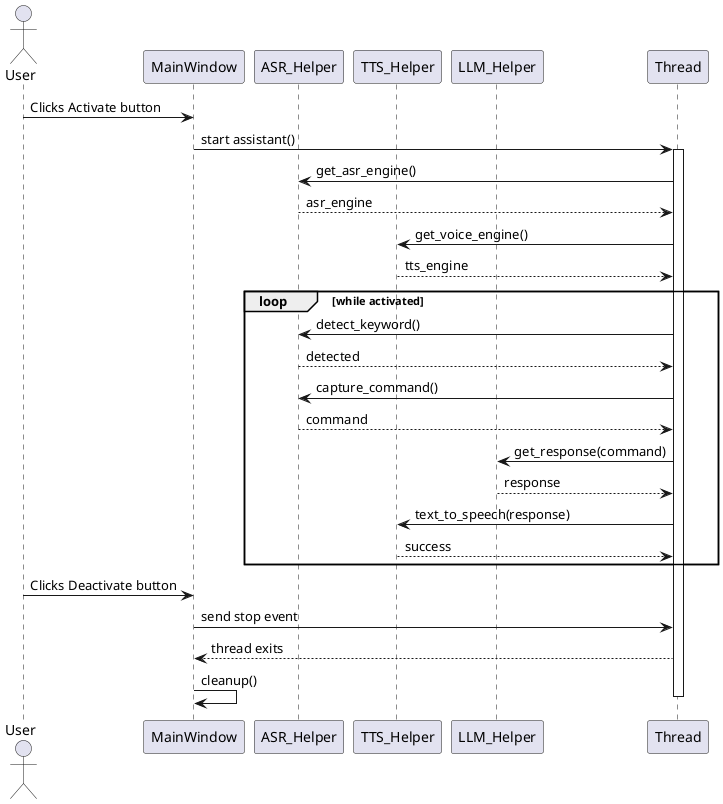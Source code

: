 @startuml
actor User
participant "MainWindow" as main
participant "ASR_Helper" as asr
participant "TTS_Helper" as tts
participant "LLM_Helper" as llm
participant "Thread" as thread

User -> main: Clicks Activate button
main -> thread: start assistant()
activate thread

thread -> asr: get_asr_engine()
asr --> thread: asr_engine

thread -> tts: get_voice_engine()
tts --> thread: tts_engine

loop while activated
thread -> asr: detect_keyword()
asr --> thread: detected

thread -> asr: capture_command()
asr --> thread: command

thread -> llm: get_response(command)
llm --> thread: response

thread -> tts: text_to_speech(response)
tts --> thread: success
end

User -> main: Clicks Deactivate button
main -> thread: send stop event
thread --> main: thread exits
main -> main: cleanup()
deactivate thread
@enduml